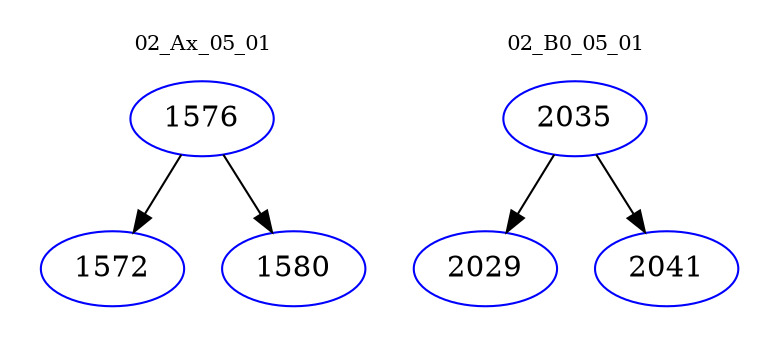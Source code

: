 digraph{
subgraph cluster_0 {
color = white
label = "02_Ax_05_01";
fontsize=10;
T0_1576 [label="1576", color="blue"]
T0_1576 -> T0_1572 [color="black"]
T0_1572 [label="1572", color="blue"]
T0_1576 -> T0_1580 [color="black"]
T0_1580 [label="1580", color="blue"]
}
subgraph cluster_1 {
color = white
label = "02_B0_05_01";
fontsize=10;
T1_2035 [label="2035", color="blue"]
T1_2035 -> T1_2029 [color="black"]
T1_2029 [label="2029", color="blue"]
T1_2035 -> T1_2041 [color="black"]
T1_2041 [label="2041", color="blue"]
}
}
